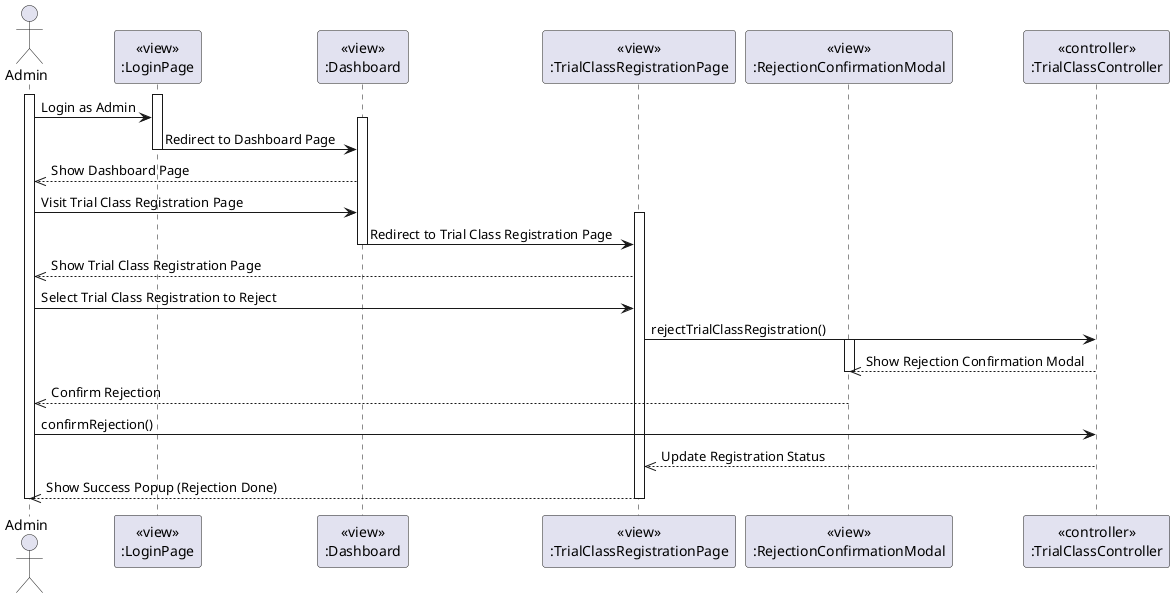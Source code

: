 @startuml RejectTrialClassRegistration
actor Admin
participant LoginPageView [
  <<view>>
  :LoginPage
]

participant DashboardView [
  <<view>>
  :Dashboard
]

participant TrialClassRegistrationView [
  <<view>>
  :TrialClassRegistrationPage
]

participant RejectionConfirmationModalView [
  <<view>>
  :RejectionConfirmationModal
]

participant TrialClassController [
  <<controller>>
  :TrialClassController
]

activate Admin
activate LoginPageView
Admin -> LoginPageView: Login as Admin
activate DashboardView
LoginPageView -> DashboardView: Redirect to Dashboard Page
deactivate LoginPageView

DashboardView -->> Admin: Show Dashboard Page

Admin -> DashboardView: Visit Trial Class Registration Page
activate TrialClassRegistrationView
DashboardView -> TrialClassRegistrationView: Redirect to Trial Class Registration Page
deactivate DashboardView

TrialClassRegistrationView -->> Admin: Show Trial Class Registration Page

Admin -> TrialClassRegistrationView: Select Trial Class Registration to Reject
TrialClassRegistrationView -> TrialClassController: rejectTrialClassRegistration()
activate RejectionConfirmationModalView
TrialClassController -->> RejectionConfirmationModalView: Show Rejection Confirmation Modal
deactivate RejectionConfirmationModalView

RejectionConfirmationModalView -->> Admin: Confirm Rejection

Admin -> TrialClassController: confirmRejection()
TrialClassController -->> TrialClassRegistrationView: Update Registration Status
TrialClassRegistrationView -->> Admin: Show Success Popup (Rejection Done)

deactivate Admin
deactivate TrialClassRegistrationView
deactivate TrialClassController
@enduml
